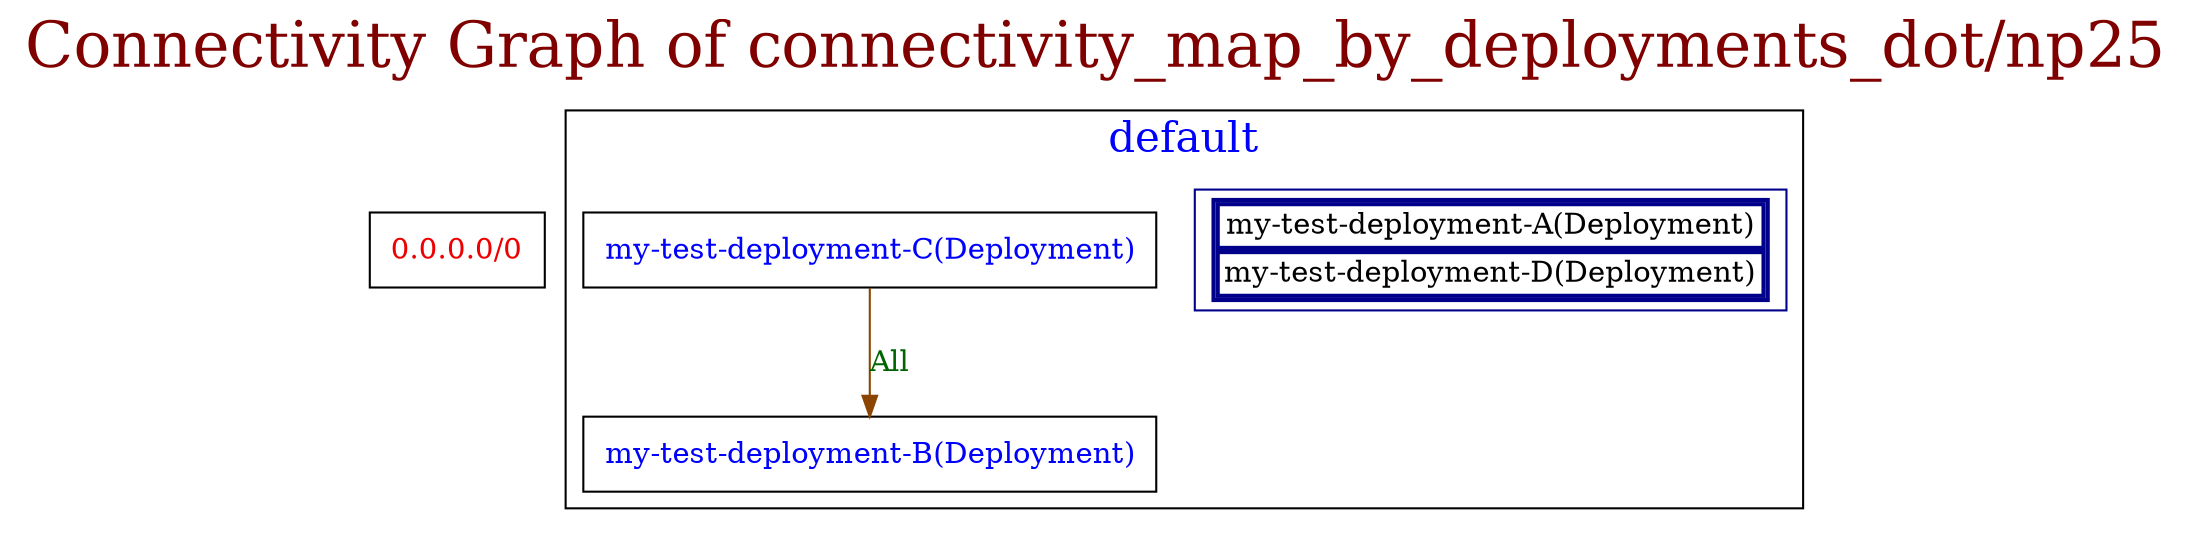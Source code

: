 // The Connectivity Graph of connectivity_map_by_deployments_dot/np25
digraph {
	label="Connectivity Graph of connectivity_map_by_deployments_dot/np25"	labelloc = "t"
	fontsize=30
	fontcolor=webmaroon
	"0.0.0.0/0" [label=<<table border="0" cellspacing="0"><tr><td>0.0.0.0/0</td></tr></table>> shape=box fontcolor=red2]
subgraph cluster_default_namespace{
	label="default"
	fontsize=20
	fontcolor=blue
	"default/my-test-deployment-A(Deployment)" [label=<<table border="2" cellspacing="0"><tr><td>my-test-deployment-A(Deployment)</td></tr><tr><td>my-test-deployment-D(Deployment)</td></tr></table>> shape=box color=darkblue]
	"default/my-test-deployment-B(Deployment)" [label=<<table border="0" cellspacing="0"><tr><td>my-test-deployment-B(Deployment)</td></tr></table>> shape=box fontcolor=blue]
	"default/my-test-deployment-C(Deployment)" [label=<<table border="0" cellspacing="0"><tr><td>my-test-deployment-C(Deployment)</td></tr></table>> shape=box fontcolor=blue]
}
	"default/my-test-deployment-C(Deployment)" -> "default/my-test-deployment-B(Deployment)"[label="All" color=darkorange4 fontcolor=darkgreen dir=both arrowhead=normal arrowtail=none]
}
